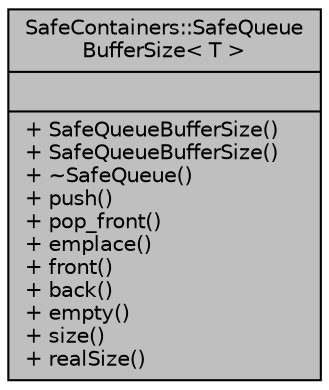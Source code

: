 digraph "SafeContainers::SafeQueueBufferSize&lt; T &gt;"
{
 // INTERACTIVE_SVG=YES
 // LATEX_PDF_SIZE
  edge [fontname="Helvetica",fontsize="10",labelfontname="Helvetica",labelfontsize="10"];
  node [fontname="Helvetica",fontsize="10",shape=record];
  Node1 [label="{SafeContainers::SafeQueue\lBufferSize\< T \>\n||+ SafeQueueBufferSize()\l+ SafeQueueBufferSize()\l+ ~SafeQueue()\l+ push()\l+ pop_front()\l+ emplace()\l+ front()\l+ back()\l+ empty()\l+ size()\l+ realSize()\l}",height=0.2,width=0.4,color="black", fillcolor="grey75", style="filled", fontcolor="black",tooltip="SafeQueueBufferSize."];
}
